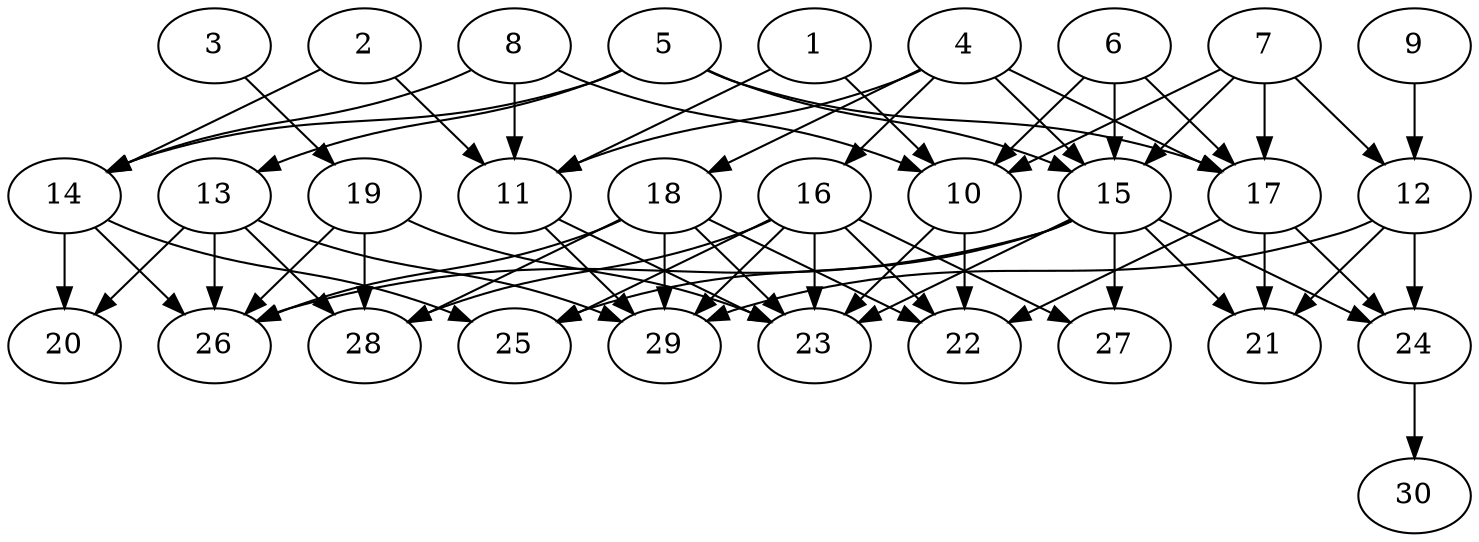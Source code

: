 // DAG automatically generated by daggen at Thu Oct  3 14:04:18 2019
// ./daggen --dot -n 30 --ccr 0.5 --fat 0.7 --regular 0.9 --density 0.6 --mindata 5242880 --maxdata 52428800 
digraph G {
  1 [size="85407744", alpha="0.03", expect_size="42703872"] 
  1 -> 10 [size ="42703872"]
  1 -> 11 [size ="42703872"]
  2 [size="63334400", alpha="0.18", expect_size="31667200"] 
  2 -> 11 [size ="31667200"]
  2 -> 14 [size ="31667200"]
  3 [size="83218432", alpha="0.08", expect_size="41609216"] 
  3 -> 19 [size ="41609216"]
  4 [size="65763328", alpha="0.07", expect_size="32881664"] 
  4 -> 11 [size ="32881664"]
  4 -> 15 [size ="32881664"]
  4 -> 16 [size ="32881664"]
  4 -> 17 [size ="32881664"]
  4 -> 18 [size ="32881664"]
  5 [size="58908672", alpha="0.01", expect_size="29454336"] 
  5 -> 13 [size ="29454336"]
  5 -> 14 [size ="29454336"]
  5 -> 15 [size ="29454336"]
  5 -> 17 [size ="29454336"]
  6 [size="68915200", alpha="0.02", expect_size="34457600"] 
  6 -> 10 [size ="34457600"]
  6 -> 15 [size ="34457600"]
  6 -> 17 [size ="34457600"]
  7 [size="91779072", alpha="0.02", expect_size="45889536"] 
  7 -> 10 [size ="45889536"]
  7 -> 12 [size ="45889536"]
  7 -> 15 [size ="45889536"]
  7 -> 17 [size ="45889536"]
  8 [size="43954176", alpha="0.00", expect_size="21977088"] 
  8 -> 10 [size ="21977088"]
  8 -> 11 [size ="21977088"]
  8 -> 14 [size ="21977088"]
  9 [size="99360768", alpha="0.09", expect_size="49680384"] 
  9 -> 12 [size ="49680384"]
  10 [size="49074176", alpha="0.01", expect_size="24537088"] 
  10 -> 22 [size ="24537088"]
  10 -> 23 [size ="24537088"]
  11 [size="94447616", alpha="0.06", expect_size="47223808"] 
  11 -> 23 [size ="47223808"]
  11 -> 29 [size ="47223808"]
  12 [size="15570944", alpha="0.19", expect_size="7785472"] 
  12 -> 21 [size ="7785472"]
  12 -> 24 [size ="7785472"]
  12 -> 29 [size ="7785472"]
  13 [size="99964928", alpha="0.18", expect_size="49982464"] 
  13 -> 20 [size ="49982464"]
  13 -> 26 [size ="49982464"]
  13 -> 28 [size ="49982464"]
  13 -> 29 [size ="49982464"]
  14 [size="41940992", alpha="0.00", expect_size="20970496"] 
  14 -> 20 [size ="20970496"]
  14 -> 25 [size ="20970496"]
  14 -> 26 [size ="20970496"]
  15 [size="75524096", alpha="0.17", expect_size="37762048"] 
  15 -> 21 [size ="37762048"]
  15 -> 23 [size ="37762048"]
  15 -> 24 [size ="37762048"]
  15 -> 25 [size ="37762048"]
  15 -> 26 [size ="37762048"]
  15 -> 27 [size ="37762048"]
  16 [size="80302080", alpha="0.09", expect_size="40151040"] 
  16 -> 22 [size ="40151040"]
  16 -> 23 [size ="40151040"]
  16 -> 25 [size ="40151040"]
  16 -> 27 [size ="40151040"]
  16 -> 28 [size ="40151040"]
  16 -> 29 [size ="40151040"]
  17 [size="89448448", alpha="0.07", expect_size="44724224"] 
  17 -> 21 [size ="44724224"]
  17 -> 22 [size ="44724224"]
  17 -> 24 [size ="44724224"]
  18 [size="97361920", alpha="0.08", expect_size="48680960"] 
  18 -> 22 [size ="48680960"]
  18 -> 23 [size ="48680960"]
  18 -> 26 [size ="48680960"]
  18 -> 28 [size ="48680960"]
  18 -> 29 [size ="48680960"]
  19 [size="99155968", alpha="0.08", expect_size="49577984"] 
  19 -> 23 [size ="49577984"]
  19 -> 26 [size ="49577984"]
  19 -> 28 [size ="49577984"]
  20 [size="48908288", alpha="0.07", expect_size="24454144"] 
  21 [size="54077440", alpha="0.02", expect_size="27038720"] 
  22 [size="84273152", alpha="0.09", expect_size="42136576"] 
  23 [size="78694400", alpha="0.11", expect_size="39347200"] 
  24 [size="70443008", alpha="0.04", expect_size="35221504"] 
  24 -> 30 [size ="35221504"]
  25 [size="72798208", alpha="0.08", expect_size="36399104"] 
  26 [size="56608768", alpha="0.04", expect_size="28304384"] 
  27 [size="101267456", alpha="0.18", expect_size="50633728"] 
  28 [size="41848832", alpha="0.18", expect_size="20924416"] 
  29 [size="81033216", alpha="0.17", expect_size="40516608"] 
  30 [size="22968320", alpha="0.05", expect_size="11484160"] 
}
